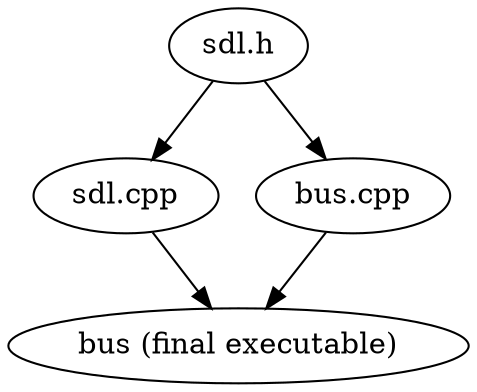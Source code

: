 digraph dep {
    "sdl.h" -> "sdl.cpp";
    "sdl.h" -> "bus.cpp";
    "sdl.cpp" -> "bus (final executable)";
    "bus.cpp" -> "bus (final executable)";
}

